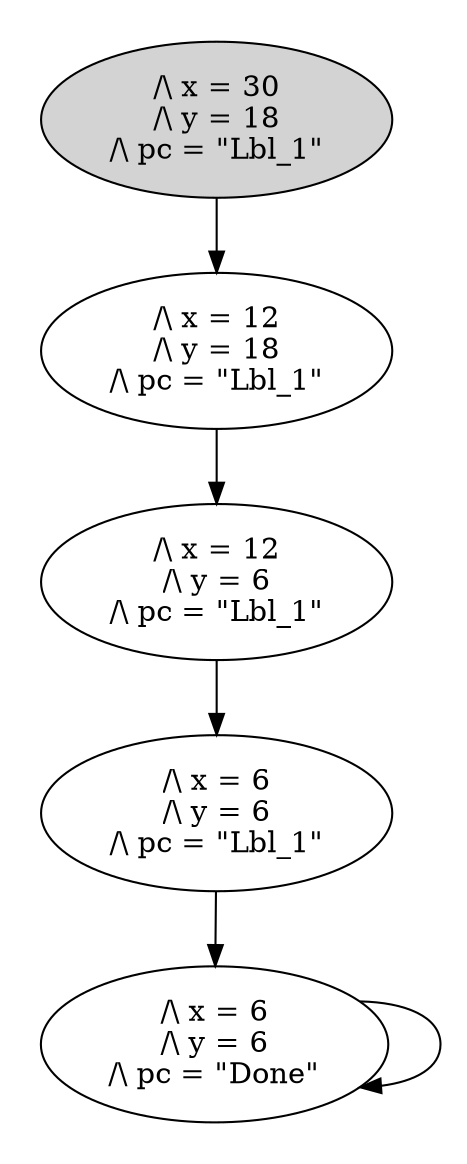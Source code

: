 strict digraph DiskGraph {
nodesep=0.35;
subgraph cluster_graph {
color="white";
-2298077045443498858 [label="/\\ x = 30\n/\\ y = 18\n/\\ pc = \"Lbl_1\"",style = filled]
-2298077045443498858 -> -2037204897418543606 [label="",color="black",fontcolor="black"];
-2037204897418543606 [label="/\\ x = 12\n/\\ y = 18\n/\\ pc = \"Lbl_1\""];
-2037204897418543606 -> -1737700708221487522 [label="",color="black",fontcolor="black"];
-1737700708221487522 [label="/\\ x = 12\n/\\ y = 6\n/\\ pc = \"Lbl_1\""];
-1737700708221487522 -> 1492447265343578876 [label="",color="black",fontcolor="black"];
1492447265343578876 [label="/\\ x = 6\n/\\ y = 6\n/\\ pc = \"Lbl_1\""];
1492447265343578876 -> 8602714413507962167 [label="",color="black",fontcolor="black"];
8602714413507962167 [label="/\\ x = 6\n/\\ y = 6\n/\\ pc = \"Done\""];
8602714413507962167 -> 8602714413507962167 [label="",color="black",fontcolor="black"];
{rank = same; -2298077045443498858;}
{rank = same; -2037204897418543606;}
{rank = same; -1737700708221487522;}
{rank = same; 1492447265343578876;}
{rank = same; 8602714413507962167;}
}
}